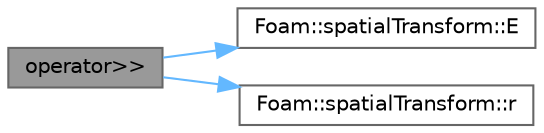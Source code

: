 digraph "operator&gt;&gt;"
{
 // LATEX_PDF_SIZE
  bgcolor="transparent";
  edge [fontname=Helvetica,fontsize=10,labelfontname=Helvetica,labelfontsize=10];
  node [fontname=Helvetica,fontsize=10,shape=box,height=0.2,width=0.4];
  rankdir="LR";
  Node1 [id="Node000001",label="operator\>\>",height=0.2,width=0.4,color="gray40", fillcolor="grey60", style="filled", fontcolor="black",tooltip=" "];
  Node1 -> Node2 [id="edge1_Node000001_Node000002",color="steelblue1",style="solid",tooltip=" "];
  Node2 [id="Node000002",label="Foam::spatialTransform::E",height=0.2,width=0.4,color="grey40", fillcolor="white", style="filled",URL="$classFoam_1_1spatialTransform.html#a32910bd862777050173d2382359f2ea7",tooltip=" "];
  Node1 -> Node3 [id="edge2_Node000001_Node000003",color="steelblue1",style="solid",tooltip=" "];
  Node3 [id="Node000003",label="Foam::spatialTransform::r",height=0.2,width=0.4,color="grey40", fillcolor="white", style="filled",URL="$classFoam_1_1spatialTransform.html#a1d9aee63f5fa2a8d55f08cbfd91f75c5",tooltip=" "];
}
